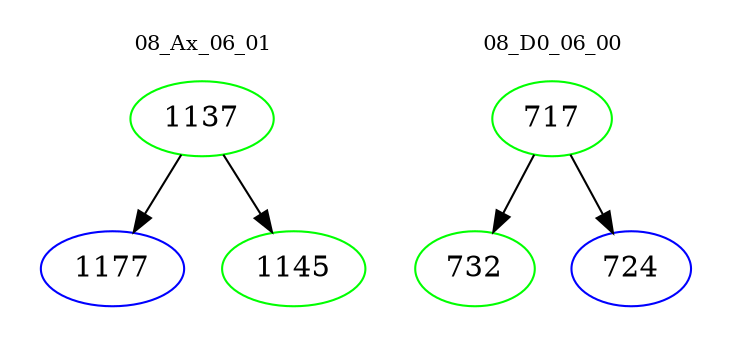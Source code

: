 digraph{
subgraph cluster_0 {
color = white
label = "08_Ax_06_01";
fontsize=10;
T0_1137 [label="1137", color="green"]
T0_1137 -> T0_1177 [color="black"]
T0_1177 [label="1177", color="blue"]
T0_1137 -> T0_1145 [color="black"]
T0_1145 [label="1145", color="green"]
}
subgraph cluster_1 {
color = white
label = "08_D0_06_00";
fontsize=10;
T1_717 [label="717", color="green"]
T1_717 -> T1_732 [color="black"]
T1_732 [label="732", color="green"]
T1_717 -> T1_724 [color="black"]
T1_724 [label="724", color="blue"]
}
}
